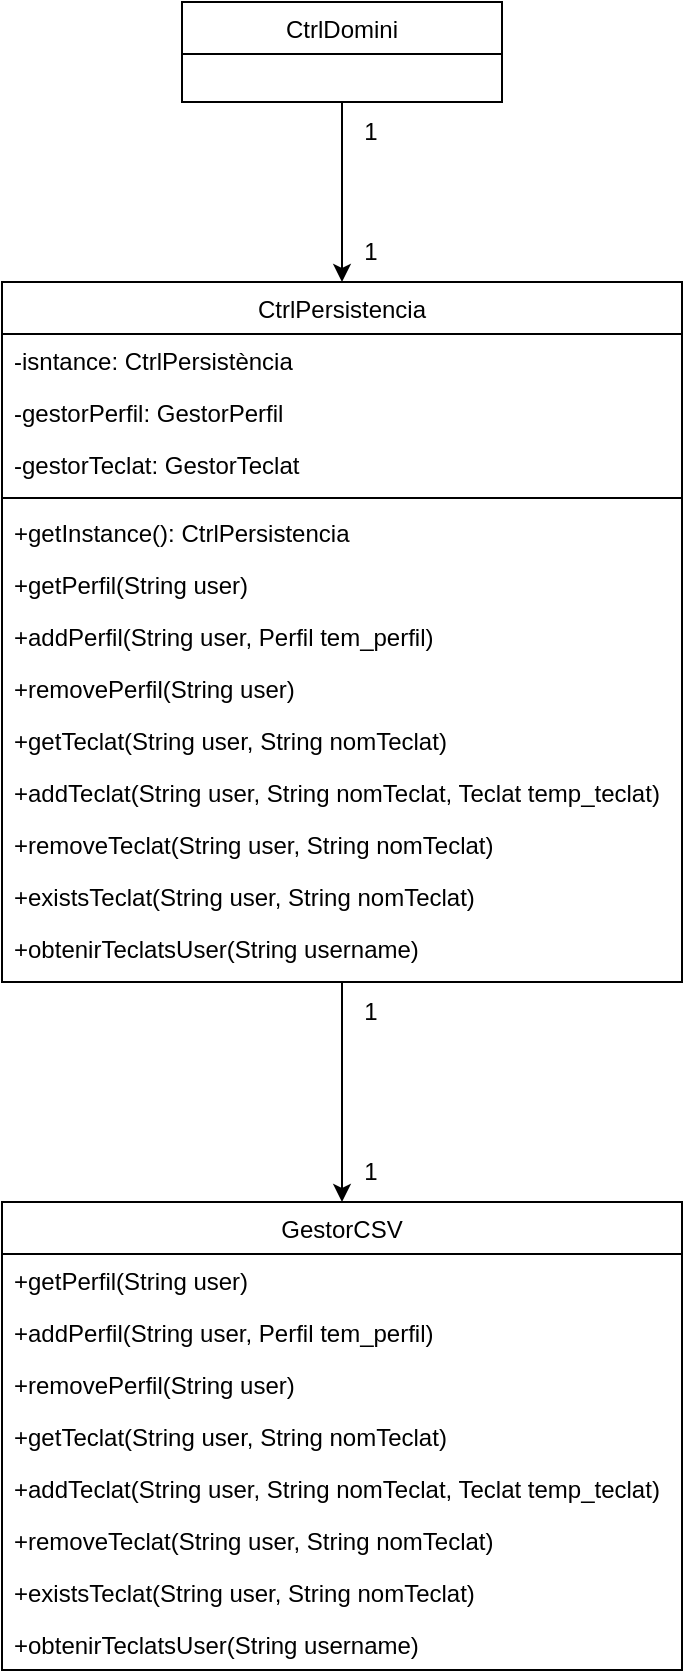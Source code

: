<mxfile version="22.1.7" type="google">
  <diagram id="C5RBs43oDa-KdzZeNtuy" name="Page-1">
    <mxGraphModel grid="1" page="1" gridSize="10" guides="1" tooltips="1" connect="1" arrows="1" fold="1" pageScale="1" pageWidth="827" pageHeight="1169" math="0" shadow="0">
      <root>
        <mxCell id="WIyWlLk6GJQsqaUBKTNV-0" />
        <mxCell id="WIyWlLk6GJQsqaUBKTNV-1" parent="WIyWlLk6GJQsqaUBKTNV-0" />
        <mxCell id="_hp5Zfj1aKfG9gN-Ogfe-1" value="CtrlDomini" style="swimlane;fontStyle=0;align=center;verticalAlign=top;childLayout=stackLayout;horizontal=1;startSize=26;horizontalStack=0;resizeParent=1;resizeLast=0;collapsible=1;marginBottom=0;rounded=0;shadow=0;strokeWidth=1;" vertex="1" parent="WIyWlLk6GJQsqaUBKTNV-1">
          <mxGeometry x="320" y="-210" width="160" height="50" as="geometry">
            <mxRectangle x="230" y="140" width="160" height="26" as="alternateBounds" />
          </mxGeometry>
        </mxCell>
        <mxCell id="_hp5Zfj1aKfG9gN-Ogfe-12" value="GestorCSV" style="swimlane;fontStyle=0;align=center;verticalAlign=top;childLayout=stackLayout;horizontal=1;startSize=26;horizontalStack=0;resizeParent=1;resizeLast=0;collapsible=1;marginBottom=0;rounded=0;shadow=0;strokeWidth=1;" vertex="1" parent="WIyWlLk6GJQsqaUBKTNV-1">
          <mxGeometry x="230" y="390" width="340" height="234" as="geometry">
            <mxRectangle x="550" y="140" width="160" height="26" as="alternateBounds" />
          </mxGeometry>
        </mxCell>
        <mxCell id="pP2wiypkXhu2NtwWwCEt-3" value="+getPerfil(String user)" style="text;align=left;verticalAlign=top;spacingLeft=4;spacingRight=4;overflow=hidden;rotatable=0;points=[[0,0.5],[1,0.5]];portConstraint=eastwest;" vertex="1" parent="_hp5Zfj1aKfG9gN-Ogfe-12">
          <mxGeometry y="26" width="340" height="26" as="geometry" />
        </mxCell>
        <mxCell id="pP2wiypkXhu2NtwWwCEt-4" value="+addPerfil(String user, Perfil tem_perfil)" style="text;align=left;verticalAlign=top;spacingLeft=4;spacingRight=4;overflow=hidden;rotatable=0;points=[[0,0.5],[1,0.5]];portConstraint=eastwest;" vertex="1" parent="_hp5Zfj1aKfG9gN-Ogfe-12">
          <mxGeometry y="52" width="340" height="26" as="geometry" />
        </mxCell>
        <mxCell id="pP2wiypkXhu2NtwWwCEt-5" value="+removePerfil(String user)" style="text;align=left;verticalAlign=top;spacingLeft=4;spacingRight=4;overflow=hidden;rotatable=0;points=[[0,0.5],[1,0.5]];portConstraint=eastwest;" vertex="1" parent="_hp5Zfj1aKfG9gN-Ogfe-12">
          <mxGeometry y="78" width="340" height="26" as="geometry" />
        </mxCell>
        <mxCell id="pP2wiypkXhu2NtwWwCEt-7" value="+getTeclat(String user, String nomTeclat)" style="text;align=left;verticalAlign=top;spacingLeft=4;spacingRight=4;overflow=hidden;rotatable=0;points=[[0,0.5],[1,0.5]];portConstraint=eastwest;" vertex="1" parent="_hp5Zfj1aKfG9gN-Ogfe-12">
          <mxGeometry y="104" width="340" height="26" as="geometry" />
        </mxCell>
        <mxCell id="pP2wiypkXhu2NtwWwCEt-6" value="+addTeclat(String user, String nomTeclat, Teclat temp_teclat)" style="text;align=left;verticalAlign=top;spacingLeft=4;spacingRight=4;overflow=hidden;rotatable=0;points=[[0,0.5],[1,0.5]];portConstraint=eastwest;" vertex="1" parent="_hp5Zfj1aKfG9gN-Ogfe-12">
          <mxGeometry y="130" width="340" height="26" as="geometry" />
        </mxCell>
        <mxCell id="pP2wiypkXhu2NtwWwCEt-8" value="+removeTeclat(String user, String nomTeclat)" style="text;align=left;verticalAlign=top;spacingLeft=4;spacingRight=4;overflow=hidden;rotatable=0;points=[[0,0.5],[1,0.5]];portConstraint=eastwest;" vertex="1" parent="_hp5Zfj1aKfG9gN-Ogfe-12">
          <mxGeometry y="156" width="340" height="26" as="geometry" />
        </mxCell>
        <mxCell id="pP2wiypkXhu2NtwWwCEt-9" value="+existsTeclat(String user, String nomTeclat)" style="text;align=left;verticalAlign=top;spacingLeft=4;spacingRight=4;overflow=hidden;rotatable=0;points=[[0,0.5],[1,0.5]];portConstraint=eastwest;" vertex="1" parent="_hp5Zfj1aKfG9gN-Ogfe-12">
          <mxGeometry y="182" width="340" height="26" as="geometry" />
        </mxCell>
        <mxCell id="pP2wiypkXhu2NtwWwCEt-10" value="+obtenirTeclatsUser(String username)" style="text;align=left;verticalAlign=top;spacingLeft=4;spacingRight=4;overflow=hidden;rotatable=0;points=[[0,0.5],[1,0.5]];portConstraint=eastwest;" vertex="1" parent="_hp5Zfj1aKfG9gN-Ogfe-12">
          <mxGeometry y="208" width="340" height="26" as="geometry" />
        </mxCell>
        <mxCell id="_hp5Zfj1aKfG9gN-Ogfe-21" value="" style="endArrow=classic;html=1;rounded=0;entryX=0.5;entryY=0;entryDx=0;entryDy=0;exitX=0.5;exitY=1;exitDx=0;exitDy=0;" edge="1" parent="WIyWlLk6GJQsqaUBKTNV-1" source="_hp5Zfj1aKfG9gN-Ogfe-22" target="_hp5Zfj1aKfG9gN-Ogfe-12">
          <mxGeometry width="50" height="50" relative="1" as="geometry">
            <mxPoint x="400" y="310" as="sourcePoint" />
            <mxPoint x="420" y="390" as="targetPoint" />
            <Array as="points">
              <mxPoint x="400" y="340" />
            </Array>
          </mxGeometry>
        </mxCell>
        <mxCell id="_hp5Zfj1aKfG9gN-Ogfe-22" value="CtrlPersistencia" style="swimlane;fontStyle=0;align=center;verticalAlign=top;childLayout=stackLayout;horizontal=1;startSize=26;horizontalStack=0;resizeParent=1;resizeLast=0;collapsible=1;marginBottom=0;rounded=0;shadow=0;strokeWidth=1;" vertex="1" parent="WIyWlLk6GJQsqaUBKTNV-1">
          <mxGeometry x="230" y="-70" width="340" height="350" as="geometry">
            <mxRectangle x="550" y="140" width="160" height="26" as="alternateBounds" />
          </mxGeometry>
        </mxCell>
        <mxCell id="_hp5Zfj1aKfG9gN-Ogfe-23" value="-isntance: CtrlPersistència" style="text;align=left;verticalAlign=top;spacingLeft=4;spacingRight=4;overflow=hidden;rotatable=0;points=[[0,0.5],[1,0.5]];portConstraint=eastwest;" vertex="1" parent="_hp5Zfj1aKfG9gN-Ogfe-22">
          <mxGeometry y="26" width="340" height="26" as="geometry" />
        </mxCell>
        <mxCell id="_hp5Zfj1aKfG9gN-Ogfe-25" value="-gestorPerfil: GestorPerfil" style="text;align=left;verticalAlign=top;spacingLeft=4;spacingRight=4;overflow=hidden;rotatable=0;points=[[0,0.5],[1,0.5]];portConstraint=eastwest;rounded=0;shadow=0;html=0;" vertex="1" parent="_hp5Zfj1aKfG9gN-Ogfe-22">
          <mxGeometry y="52" width="340" height="26" as="geometry" />
        </mxCell>
        <mxCell id="_hp5Zfj1aKfG9gN-Ogfe-26" value="-gestorTeclat: GestorTeclat" style="text;align=left;verticalAlign=top;spacingLeft=4;spacingRight=4;overflow=hidden;rotatable=0;points=[[0,0.5],[1,0.5]];portConstraint=eastwest;rounded=0;shadow=0;html=0;" vertex="1" parent="_hp5Zfj1aKfG9gN-Ogfe-22">
          <mxGeometry y="78" width="340" height="26" as="geometry" />
        </mxCell>
        <mxCell id="_hp5Zfj1aKfG9gN-Ogfe-28" value="" style="line;html=1;strokeWidth=1;align=left;verticalAlign=middle;spacingTop=-1;spacingLeft=3;spacingRight=3;rotatable=0;labelPosition=right;points=[];portConstraint=eastwest;" vertex="1" parent="_hp5Zfj1aKfG9gN-Ogfe-22">
          <mxGeometry y="104" width="340" height="8" as="geometry" />
        </mxCell>
        <mxCell id="_hp5Zfj1aKfG9gN-Ogfe-29" value="+getInstance(): CtrlPersistencia" style="text;align=left;verticalAlign=top;spacingLeft=4;spacingRight=4;overflow=hidden;rotatable=0;points=[[0,0.5],[1,0.5]];portConstraint=eastwest;" vertex="1" parent="_hp5Zfj1aKfG9gN-Ogfe-22">
          <mxGeometry y="112" width="340" height="26" as="geometry" />
        </mxCell>
        <mxCell id="_hp5Zfj1aKfG9gN-Ogfe-30" value="+getPerfil(String user)" style="text;align=left;verticalAlign=top;spacingLeft=4;spacingRight=4;overflow=hidden;rotatable=0;points=[[0,0.5],[1,0.5]];portConstraint=eastwest;" vertex="1" parent="_hp5Zfj1aKfG9gN-Ogfe-22">
          <mxGeometry y="138" width="340" height="26" as="geometry" />
        </mxCell>
        <mxCell id="_hp5Zfj1aKfG9gN-Ogfe-34" value="+addPerfil(String user, Perfil tem_perfil)" style="text;align=left;verticalAlign=top;spacingLeft=4;spacingRight=4;overflow=hidden;rotatable=0;points=[[0,0.5],[1,0.5]];portConstraint=eastwest;" vertex="1" parent="_hp5Zfj1aKfG9gN-Ogfe-22">
          <mxGeometry y="164" width="340" height="26" as="geometry" />
        </mxCell>
        <mxCell id="_hp5Zfj1aKfG9gN-Ogfe-35" value="+removePerfil(String user)" style="text;align=left;verticalAlign=top;spacingLeft=4;spacingRight=4;overflow=hidden;rotatable=0;points=[[0,0.5],[1,0.5]];portConstraint=eastwest;" vertex="1" parent="_hp5Zfj1aKfG9gN-Ogfe-22">
          <mxGeometry y="190" width="340" height="26" as="geometry" />
        </mxCell>
        <mxCell id="_hp5Zfj1aKfG9gN-Ogfe-38" value="+getTeclat(String user, String nomTeclat)" style="text;align=left;verticalAlign=top;spacingLeft=4;spacingRight=4;overflow=hidden;rotatable=0;points=[[0,0.5],[1,0.5]];portConstraint=eastwest;" vertex="1" parent="_hp5Zfj1aKfG9gN-Ogfe-22">
          <mxGeometry y="216" width="340" height="26" as="geometry" />
        </mxCell>
        <mxCell id="_hp5Zfj1aKfG9gN-Ogfe-36" value="+addTeclat(String user, String nomTeclat, Teclat temp_teclat)" style="text;align=left;verticalAlign=top;spacingLeft=4;spacingRight=4;overflow=hidden;rotatable=0;points=[[0,0.5],[1,0.5]];portConstraint=eastwest;" vertex="1" parent="_hp5Zfj1aKfG9gN-Ogfe-22">
          <mxGeometry y="242" width="340" height="26" as="geometry" />
        </mxCell>
        <mxCell id="_hp5Zfj1aKfG9gN-Ogfe-39" value="+removeTeclat(String user, String nomTeclat)" style="text;align=left;verticalAlign=top;spacingLeft=4;spacingRight=4;overflow=hidden;rotatable=0;points=[[0,0.5],[1,0.5]];portConstraint=eastwest;" vertex="1" parent="_hp5Zfj1aKfG9gN-Ogfe-22">
          <mxGeometry y="268" width="340" height="26" as="geometry" />
        </mxCell>
        <mxCell id="_hp5Zfj1aKfG9gN-Ogfe-37" value="+existsTeclat(String user, String nomTeclat)" style="text;align=left;verticalAlign=top;spacingLeft=4;spacingRight=4;overflow=hidden;rotatable=0;points=[[0,0.5],[1,0.5]];portConstraint=eastwest;" vertex="1" parent="_hp5Zfj1aKfG9gN-Ogfe-22">
          <mxGeometry y="294" width="340" height="26" as="geometry" />
        </mxCell>
        <mxCell id="_hp5Zfj1aKfG9gN-Ogfe-40" value="+obtenirTeclatsUser(String username)" style="text;align=left;verticalAlign=top;spacingLeft=4;spacingRight=4;overflow=hidden;rotatable=0;points=[[0,0.5],[1,0.5]];portConstraint=eastwest;" vertex="1" parent="_hp5Zfj1aKfG9gN-Ogfe-22">
          <mxGeometry y="320" width="340" height="26" as="geometry" />
        </mxCell>
        <mxCell id="_hp5Zfj1aKfG9gN-Ogfe-32" value="" style="endArrow=classic;html=1;rounded=0;exitX=0.5;exitY=1;exitDx=0;exitDy=0;entryX=0.5;entryY=0;entryDx=0;entryDy=0;" edge="1" parent="WIyWlLk6GJQsqaUBKTNV-1" source="_hp5Zfj1aKfG9gN-Ogfe-1" target="_hp5Zfj1aKfG9gN-Ogfe-22">
          <mxGeometry width="50" height="50" relative="1" as="geometry">
            <mxPoint x="390" y="170" as="sourcePoint" />
            <mxPoint x="440" y="50" as="targetPoint" />
          </mxGeometry>
        </mxCell>
        <mxCell id="pP2wiypkXhu2NtwWwCEt-1" value="1" style="text;html=1;align=center;verticalAlign=middle;resizable=0;points=[];autosize=1;strokeColor=none;fillColor=none;" vertex="1" parent="WIyWlLk6GJQsqaUBKTNV-1">
          <mxGeometry x="399" y="280" width="30" height="30" as="geometry" />
        </mxCell>
        <mxCell id="pP2wiypkXhu2NtwWwCEt-2" value="1" style="text;html=1;align=center;verticalAlign=middle;resizable=0;points=[];autosize=1;strokeColor=none;fillColor=none;" vertex="1" parent="WIyWlLk6GJQsqaUBKTNV-1">
          <mxGeometry x="399" y="360" width="30" height="30" as="geometry" />
        </mxCell>
        <mxCell id="WzW4i04tQNOn6jC04ogg-0" value="1" style="text;html=1;align=center;verticalAlign=middle;resizable=0;points=[];autosize=1;strokeColor=none;fillColor=none;" vertex="1" parent="WIyWlLk6GJQsqaUBKTNV-1">
          <mxGeometry x="399" y="-100" width="30" height="30" as="geometry" />
        </mxCell>
        <mxCell id="WzW4i04tQNOn6jC04ogg-1" value="1" style="text;html=1;align=center;verticalAlign=middle;resizable=0;points=[];autosize=1;strokeColor=none;fillColor=none;" vertex="1" parent="WIyWlLk6GJQsqaUBKTNV-1">
          <mxGeometry x="399" y="-160" width="30" height="30" as="geometry" />
        </mxCell>
      </root>
    </mxGraphModel>
  </diagram>
</mxfile>
